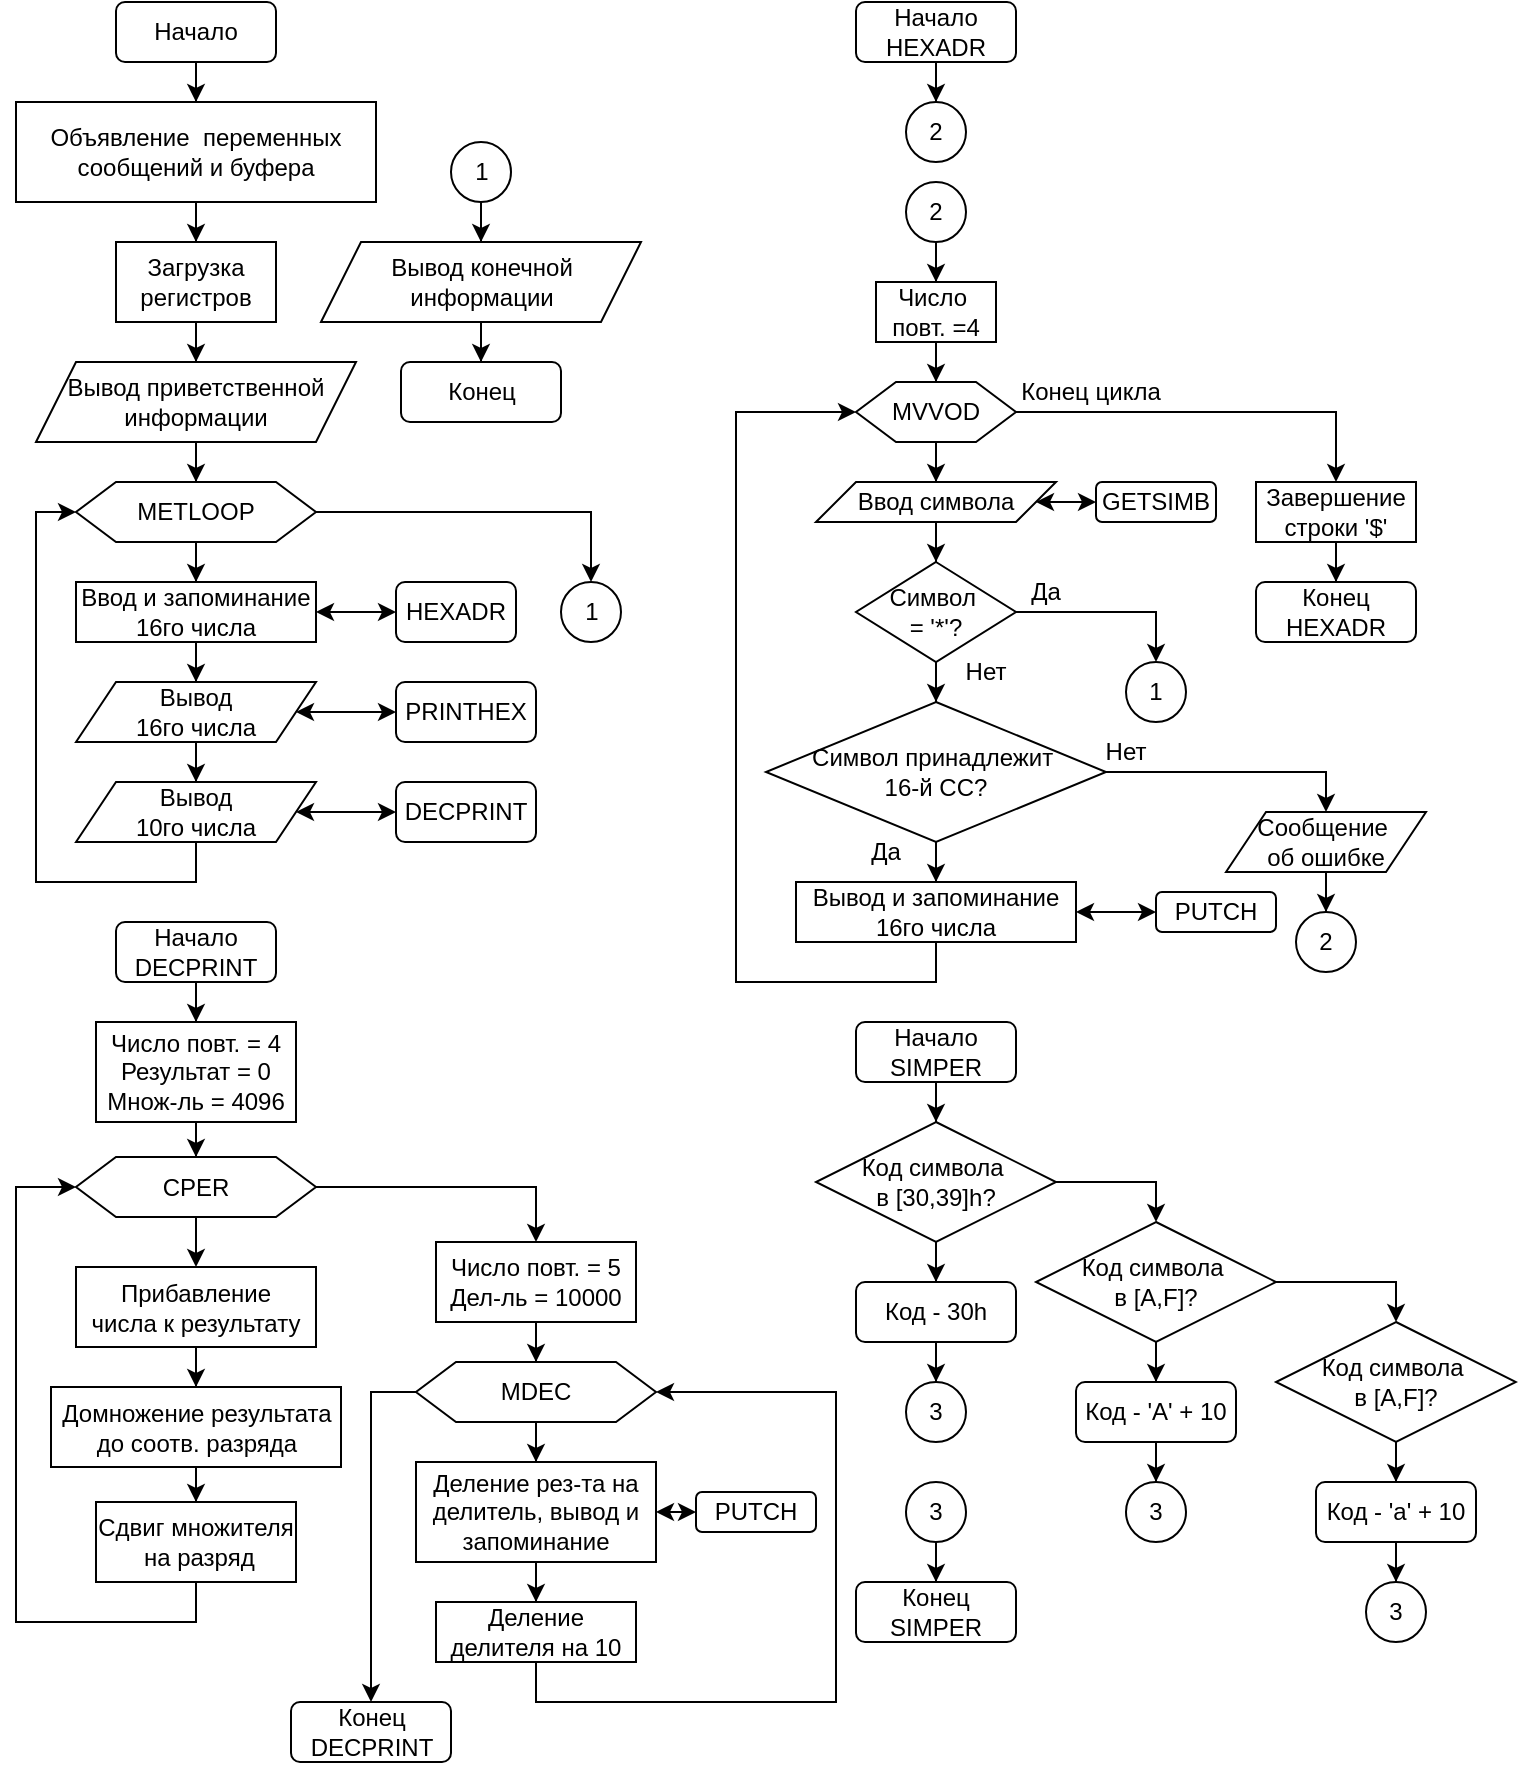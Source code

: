 <mxfile version="24.3.1" type="device">
  <diagram id="C5RBs43oDa-KdzZeNtuy" name="Page-1">
    <mxGraphModel dx="1687" dy="918" grid="1" gridSize="10" guides="1" tooltips="1" connect="1" arrows="1" fold="1" page="1" pageScale="1" pageWidth="827" pageHeight="1169" math="0" shadow="0">
      <root>
        <mxCell id="WIyWlLk6GJQsqaUBKTNV-0" />
        <mxCell id="WIyWlLk6GJQsqaUBKTNV-1" parent="WIyWlLk6GJQsqaUBKTNV-0" />
        <mxCell id="b1ORVTBcM8QreffQEjI8-5" style="edgeStyle=orthogonalEdgeStyle;rounded=0;orthogonalLoop=1;jettySize=auto;html=1;" parent="WIyWlLk6GJQsqaUBKTNV-1" source="WIyWlLk6GJQsqaUBKTNV-3" target="b1ORVTBcM8QreffQEjI8-4" edge="1">
          <mxGeometry relative="1" as="geometry" />
        </mxCell>
        <mxCell id="WIyWlLk6GJQsqaUBKTNV-3" value="Начало" style="rounded=1;whiteSpace=wrap;html=1;fontSize=12;glass=0;strokeWidth=1;shadow=0;" parent="WIyWlLk6GJQsqaUBKTNV-1" vertex="1">
          <mxGeometry x="100" width="80" height="30" as="geometry" />
        </mxCell>
        <mxCell id="b1ORVTBcM8QreffQEjI8-7" style="edgeStyle=orthogonalEdgeStyle;rounded=0;orthogonalLoop=1;jettySize=auto;html=1;" parent="WIyWlLk6GJQsqaUBKTNV-1" source="b1ORVTBcM8QreffQEjI8-4" target="b1ORVTBcM8QreffQEjI8-6" edge="1">
          <mxGeometry relative="1" as="geometry" />
        </mxCell>
        <mxCell id="b1ORVTBcM8QreffQEjI8-4" value="Объявление&amp;nbsp; переменных сообщений и буфера" style="rounded=0;whiteSpace=wrap;html=1;" parent="WIyWlLk6GJQsqaUBKTNV-1" vertex="1">
          <mxGeometry x="50" y="50" width="180" height="50" as="geometry" />
        </mxCell>
        <mxCell id="sDPCMtmViMHlwdPmjDIe-4" style="edgeStyle=orthogonalEdgeStyle;rounded=0;orthogonalLoop=1;jettySize=auto;html=1;" edge="1" parent="WIyWlLk6GJQsqaUBKTNV-1" source="b1ORVTBcM8QreffQEjI8-6" target="sDPCMtmViMHlwdPmjDIe-0">
          <mxGeometry relative="1" as="geometry" />
        </mxCell>
        <mxCell id="b1ORVTBcM8QreffQEjI8-6" value="Загрузка регистров" style="rounded=0;whiteSpace=wrap;html=1;" parent="WIyWlLk6GJQsqaUBKTNV-1" vertex="1">
          <mxGeometry x="100" y="120" width="80" height="40" as="geometry" />
        </mxCell>
        <mxCell id="sDPCMtmViMHlwdPmjDIe-10" style="edgeStyle=orthogonalEdgeStyle;rounded=0;orthogonalLoop=1;jettySize=auto;html=1;" edge="1" parent="WIyWlLk6GJQsqaUBKTNV-1" source="sDPCMtmViMHlwdPmjDIe-0" target="sDPCMtmViMHlwdPmjDIe-9">
          <mxGeometry relative="1" as="geometry" />
        </mxCell>
        <mxCell id="sDPCMtmViMHlwdPmjDIe-0" value="Вывод приветственной информации" style="shape=parallelogram;perimeter=parallelogramPerimeter;whiteSpace=wrap;html=1;fixedSize=1;" vertex="1" parent="WIyWlLk6GJQsqaUBKTNV-1">
          <mxGeometry x="60" y="180" width="160" height="40" as="geometry" />
        </mxCell>
        <mxCell id="sDPCMtmViMHlwdPmjDIe-13" style="edgeStyle=orthogonalEdgeStyle;rounded=0;orthogonalLoop=1;jettySize=auto;html=1;" edge="1" parent="WIyWlLk6GJQsqaUBKTNV-1" source="sDPCMtmViMHlwdPmjDIe-2" target="sDPCMtmViMHlwdPmjDIe-12">
          <mxGeometry relative="1" as="geometry" />
        </mxCell>
        <mxCell id="sDPCMtmViMHlwdPmjDIe-2" value="Ввод и запоминание 16го числа" style="rounded=0;whiteSpace=wrap;html=1;" vertex="1" parent="WIyWlLk6GJQsqaUBKTNV-1">
          <mxGeometry x="80" y="290" width="120" height="30" as="geometry" />
        </mxCell>
        <mxCell id="sDPCMtmViMHlwdPmjDIe-6" value="HEXADR" style="rounded=1;whiteSpace=wrap;html=1;" vertex="1" parent="WIyWlLk6GJQsqaUBKTNV-1">
          <mxGeometry x="240" y="290" width="60" height="30" as="geometry" />
        </mxCell>
        <mxCell id="sDPCMtmViMHlwdPmjDIe-7" value="" style="endArrow=classic;startArrow=classic;html=1;rounded=0;" edge="1" parent="WIyWlLk6GJQsqaUBKTNV-1" source="sDPCMtmViMHlwdPmjDIe-2" target="sDPCMtmViMHlwdPmjDIe-6">
          <mxGeometry width="50" height="50" relative="1" as="geometry">
            <mxPoint x="92.5" y="340" as="sourcePoint" />
            <mxPoint x="142.5" y="290" as="targetPoint" />
          </mxGeometry>
        </mxCell>
        <mxCell id="sDPCMtmViMHlwdPmjDIe-11" style="edgeStyle=orthogonalEdgeStyle;rounded=0;orthogonalLoop=1;jettySize=auto;html=1;" edge="1" parent="WIyWlLk6GJQsqaUBKTNV-1" source="sDPCMtmViMHlwdPmjDIe-9" target="sDPCMtmViMHlwdPmjDIe-2">
          <mxGeometry relative="1" as="geometry" />
        </mxCell>
        <mxCell id="sDPCMtmViMHlwdPmjDIe-24" style="edgeStyle=orthogonalEdgeStyle;rounded=0;orthogonalLoop=1;jettySize=auto;html=1;entryX=0.5;entryY=0;entryDx=0;entryDy=0;" edge="1" parent="WIyWlLk6GJQsqaUBKTNV-1" source="sDPCMtmViMHlwdPmjDIe-9" target="sDPCMtmViMHlwdPmjDIe-23">
          <mxGeometry relative="1" as="geometry" />
        </mxCell>
        <mxCell id="sDPCMtmViMHlwdPmjDIe-9" value="METLOOP" style="shape=hexagon;perimeter=hexagonPerimeter2;whiteSpace=wrap;html=1;fixedSize=1;" vertex="1" parent="WIyWlLk6GJQsqaUBKTNV-1">
          <mxGeometry x="80" y="240" width="120" height="30" as="geometry" />
        </mxCell>
        <mxCell id="sDPCMtmViMHlwdPmjDIe-17" style="edgeStyle=orthogonalEdgeStyle;rounded=0;orthogonalLoop=1;jettySize=auto;html=1;" edge="1" parent="WIyWlLk6GJQsqaUBKTNV-1" source="sDPCMtmViMHlwdPmjDIe-12" target="sDPCMtmViMHlwdPmjDIe-16">
          <mxGeometry relative="1" as="geometry" />
        </mxCell>
        <mxCell id="sDPCMtmViMHlwdPmjDIe-12" value="Вывод&lt;div&gt;16го числа&lt;/div&gt;" style="shape=parallelogram;perimeter=parallelogramPerimeter;whiteSpace=wrap;html=1;fixedSize=1;" vertex="1" parent="WIyWlLk6GJQsqaUBKTNV-1">
          <mxGeometry x="80" y="340" width="120" height="30" as="geometry" />
        </mxCell>
        <mxCell id="sDPCMtmViMHlwdPmjDIe-22" style="edgeStyle=orthogonalEdgeStyle;rounded=0;orthogonalLoop=1;jettySize=auto;html=1;entryX=0;entryY=0.5;entryDx=0;entryDy=0;" edge="1" parent="WIyWlLk6GJQsqaUBKTNV-1" source="sDPCMtmViMHlwdPmjDIe-16" target="sDPCMtmViMHlwdPmjDIe-9">
          <mxGeometry relative="1" as="geometry">
            <Array as="points">
              <mxPoint x="140" y="440" />
              <mxPoint x="60" y="440" />
              <mxPoint x="60" y="255" />
            </Array>
          </mxGeometry>
        </mxCell>
        <mxCell id="sDPCMtmViMHlwdPmjDIe-16" value="Вывод&lt;div&gt;10го числа&lt;/div&gt;" style="shape=parallelogram;perimeter=parallelogramPerimeter;whiteSpace=wrap;html=1;fixedSize=1;" vertex="1" parent="WIyWlLk6GJQsqaUBKTNV-1">
          <mxGeometry x="80" y="390" width="120" height="30" as="geometry" />
        </mxCell>
        <mxCell id="sDPCMtmViMHlwdPmjDIe-18" value="PRINTHEX" style="rounded=1;whiteSpace=wrap;html=1;" vertex="1" parent="WIyWlLk6GJQsqaUBKTNV-1">
          <mxGeometry x="240" y="340" width="70" height="30" as="geometry" />
        </mxCell>
        <mxCell id="sDPCMtmViMHlwdPmjDIe-19" value="DECPRINT" style="rounded=1;whiteSpace=wrap;html=1;" vertex="1" parent="WIyWlLk6GJQsqaUBKTNV-1">
          <mxGeometry x="240" y="390" width="70" height="30" as="geometry" />
        </mxCell>
        <mxCell id="sDPCMtmViMHlwdPmjDIe-20" value="" style="endArrow=classic;startArrow=classic;html=1;rounded=0;" edge="1" parent="WIyWlLk6GJQsqaUBKTNV-1" source="sDPCMtmViMHlwdPmjDIe-12" target="sDPCMtmViMHlwdPmjDIe-18">
          <mxGeometry width="50" height="50" relative="1" as="geometry">
            <mxPoint x="50" y="410" as="sourcePoint" />
            <mxPoint x="100" y="360" as="targetPoint" />
          </mxGeometry>
        </mxCell>
        <mxCell id="sDPCMtmViMHlwdPmjDIe-21" value="" style="endArrow=classic;startArrow=classic;html=1;rounded=0;" edge="1" parent="WIyWlLk6GJQsqaUBKTNV-1" source="sDPCMtmViMHlwdPmjDIe-16" target="sDPCMtmViMHlwdPmjDIe-19">
          <mxGeometry width="50" height="50" relative="1" as="geometry">
            <mxPoint x="50" y="410" as="sourcePoint" />
            <mxPoint x="100" y="360" as="targetPoint" />
          </mxGeometry>
        </mxCell>
        <mxCell id="sDPCMtmViMHlwdPmjDIe-23" value="1" style="ellipse;whiteSpace=wrap;html=1;aspect=fixed;" vertex="1" parent="WIyWlLk6GJQsqaUBKTNV-1">
          <mxGeometry x="322.5" y="290" width="30" height="30" as="geometry" />
        </mxCell>
        <mxCell id="sDPCMtmViMHlwdPmjDIe-29" style="edgeStyle=orthogonalEdgeStyle;rounded=0;orthogonalLoop=1;jettySize=auto;html=1;" edge="1" parent="WIyWlLk6GJQsqaUBKTNV-1" source="sDPCMtmViMHlwdPmjDIe-25" target="sDPCMtmViMHlwdPmjDIe-28">
          <mxGeometry relative="1" as="geometry" />
        </mxCell>
        <mxCell id="sDPCMtmViMHlwdPmjDIe-25" value="1" style="ellipse;whiteSpace=wrap;html=1;aspect=fixed;" vertex="1" parent="WIyWlLk6GJQsqaUBKTNV-1">
          <mxGeometry x="267.5" y="70" width="30" height="30" as="geometry" />
        </mxCell>
        <mxCell id="sDPCMtmViMHlwdPmjDIe-26" value="Конец" style="rounded=1;whiteSpace=wrap;html=1;fontSize=12;glass=0;strokeWidth=1;shadow=0;" vertex="1" parent="WIyWlLk6GJQsqaUBKTNV-1">
          <mxGeometry x="242.5" y="180" width="80" height="30" as="geometry" />
        </mxCell>
        <mxCell id="sDPCMtmViMHlwdPmjDIe-30" style="edgeStyle=orthogonalEdgeStyle;rounded=0;orthogonalLoop=1;jettySize=auto;html=1;" edge="1" parent="WIyWlLk6GJQsqaUBKTNV-1" source="sDPCMtmViMHlwdPmjDIe-28" target="sDPCMtmViMHlwdPmjDIe-26">
          <mxGeometry relative="1" as="geometry" />
        </mxCell>
        <mxCell id="sDPCMtmViMHlwdPmjDIe-28" value="Вывод конечной информации" style="shape=parallelogram;perimeter=parallelogramPerimeter;whiteSpace=wrap;html=1;fixedSize=1;" vertex="1" parent="WIyWlLk6GJQsqaUBKTNV-1">
          <mxGeometry x="202.5" y="120" width="160" height="40" as="geometry" />
        </mxCell>
        <mxCell id="sDPCMtmViMHlwdPmjDIe-50" style="edgeStyle=orthogonalEdgeStyle;rounded=0;orthogonalLoop=1;jettySize=auto;html=1;" edge="1" parent="WIyWlLk6GJQsqaUBKTNV-1" source="sDPCMtmViMHlwdPmjDIe-31" target="sDPCMtmViMHlwdPmjDIe-49">
          <mxGeometry relative="1" as="geometry" />
        </mxCell>
        <mxCell id="sDPCMtmViMHlwdPmjDIe-31" value="Начало&lt;div&gt;HEXADR&lt;/div&gt;" style="rounded=1;whiteSpace=wrap;html=1;fontSize=12;glass=0;strokeWidth=1;shadow=0;" vertex="1" parent="WIyWlLk6GJQsqaUBKTNV-1">
          <mxGeometry x="470" width="80" height="30" as="geometry" />
        </mxCell>
        <mxCell id="sDPCMtmViMHlwdPmjDIe-35" style="edgeStyle=orthogonalEdgeStyle;rounded=0;orthogonalLoop=1;jettySize=auto;html=1;" edge="1" parent="WIyWlLk6GJQsqaUBKTNV-1" source="sDPCMtmViMHlwdPmjDIe-32" target="sDPCMtmViMHlwdPmjDIe-34">
          <mxGeometry relative="1" as="geometry" />
        </mxCell>
        <mxCell id="sDPCMtmViMHlwdPmjDIe-66" style="edgeStyle=orthogonalEdgeStyle;rounded=0;orthogonalLoop=1;jettySize=auto;html=1;entryX=0.5;entryY=0;entryDx=0;entryDy=0;" edge="1" parent="WIyWlLk6GJQsqaUBKTNV-1" source="sDPCMtmViMHlwdPmjDIe-32" target="sDPCMtmViMHlwdPmjDIe-65">
          <mxGeometry relative="1" as="geometry" />
        </mxCell>
        <mxCell id="sDPCMtmViMHlwdPmjDIe-32" value="MVVOD" style="shape=hexagon;perimeter=hexagonPerimeter2;whiteSpace=wrap;html=1;fixedSize=1;" vertex="1" parent="WIyWlLk6GJQsqaUBKTNV-1">
          <mxGeometry x="470" y="190" width="80" height="30" as="geometry" />
        </mxCell>
        <mxCell id="sDPCMtmViMHlwdPmjDIe-39" style="edgeStyle=orthogonalEdgeStyle;rounded=0;orthogonalLoop=1;jettySize=auto;html=1;" edge="1" parent="WIyWlLk6GJQsqaUBKTNV-1" source="sDPCMtmViMHlwdPmjDIe-34" target="sDPCMtmViMHlwdPmjDIe-38">
          <mxGeometry relative="1" as="geometry" />
        </mxCell>
        <mxCell id="sDPCMtmViMHlwdPmjDIe-34" value="Ввод символа" style="shape=parallelogram;perimeter=parallelogramPerimeter;whiteSpace=wrap;html=1;fixedSize=1;" vertex="1" parent="WIyWlLk6GJQsqaUBKTNV-1">
          <mxGeometry x="450" y="240" width="120" height="20" as="geometry" />
        </mxCell>
        <mxCell id="sDPCMtmViMHlwdPmjDIe-36" value="GETSIMB" style="rounded=1;whiteSpace=wrap;html=1;" vertex="1" parent="WIyWlLk6GJQsqaUBKTNV-1">
          <mxGeometry x="590" y="240" width="60" height="20" as="geometry" />
        </mxCell>
        <mxCell id="sDPCMtmViMHlwdPmjDIe-37" value="" style="endArrow=classic;startArrow=classic;html=1;rounded=0;" edge="1" parent="WIyWlLk6GJQsqaUBKTNV-1" source="sDPCMtmViMHlwdPmjDIe-34" target="sDPCMtmViMHlwdPmjDIe-36">
          <mxGeometry width="50" height="50" relative="1" as="geometry">
            <mxPoint x="550" y="200" as="sourcePoint" />
            <mxPoint x="600" y="150" as="targetPoint" />
          </mxGeometry>
        </mxCell>
        <mxCell id="sDPCMtmViMHlwdPmjDIe-41" style="edgeStyle=orthogonalEdgeStyle;rounded=0;orthogonalLoop=1;jettySize=auto;html=1;entryX=0.5;entryY=0;entryDx=0;entryDy=0;" edge="1" parent="WIyWlLk6GJQsqaUBKTNV-1" source="sDPCMtmViMHlwdPmjDIe-38" target="sDPCMtmViMHlwdPmjDIe-40">
          <mxGeometry relative="1" as="geometry" />
        </mxCell>
        <mxCell id="sDPCMtmViMHlwdPmjDIe-45" style="edgeStyle=orthogonalEdgeStyle;rounded=0;orthogonalLoop=1;jettySize=auto;html=1;" edge="1" parent="WIyWlLk6GJQsqaUBKTNV-1" source="sDPCMtmViMHlwdPmjDIe-38" target="sDPCMtmViMHlwdPmjDIe-44">
          <mxGeometry relative="1" as="geometry" />
        </mxCell>
        <mxCell id="sDPCMtmViMHlwdPmjDIe-38" value="Символ&amp;nbsp;&lt;div&gt;= &#39;*&#39;?&lt;/div&gt;" style="rhombus;whiteSpace=wrap;html=1;" vertex="1" parent="WIyWlLk6GJQsqaUBKTNV-1">
          <mxGeometry x="470" y="280" width="80" height="50" as="geometry" />
        </mxCell>
        <mxCell id="sDPCMtmViMHlwdPmjDIe-40" value="1" style="ellipse;whiteSpace=wrap;html=1;aspect=fixed;" vertex="1" parent="WIyWlLk6GJQsqaUBKTNV-1">
          <mxGeometry x="605" y="330" width="30" height="30" as="geometry" />
        </mxCell>
        <mxCell id="sDPCMtmViMHlwdPmjDIe-42" value="Да" style="text;html=1;align=center;verticalAlign=middle;whiteSpace=wrap;rounded=0;" vertex="1" parent="WIyWlLk6GJQsqaUBKTNV-1">
          <mxGeometry x="550" y="290" width="30" height="10" as="geometry" />
        </mxCell>
        <mxCell id="sDPCMtmViMHlwdPmjDIe-43" value="Нет" style="text;html=1;align=center;verticalAlign=middle;whiteSpace=wrap;rounded=0;" vertex="1" parent="WIyWlLk6GJQsqaUBKTNV-1">
          <mxGeometry x="520" y="330" width="30" height="10" as="geometry" />
        </mxCell>
        <mxCell id="sDPCMtmViMHlwdPmjDIe-60" style="edgeStyle=orthogonalEdgeStyle;rounded=0;orthogonalLoop=1;jettySize=auto;html=1;" edge="1" parent="WIyWlLk6GJQsqaUBKTNV-1" source="sDPCMtmViMHlwdPmjDIe-44" target="sDPCMtmViMHlwdPmjDIe-59">
          <mxGeometry relative="1" as="geometry" />
        </mxCell>
        <mxCell id="sDPCMtmViMHlwdPmjDIe-111" style="edgeStyle=orthogonalEdgeStyle;rounded=0;orthogonalLoop=1;jettySize=auto;html=1;entryX=0.5;entryY=0;entryDx=0;entryDy=0;" edge="1" parent="WIyWlLk6GJQsqaUBKTNV-1" source="sDPCMtmViMHlwdPmjDIe-44" target="sDPCMtmViMHlwdPmjDIe-54">
          <mxGeometry relative="1" as="geometry" />
        </mxCell>
        <mxCell id="sDPCMtmViMHlwdPmjDIe-44" value="Символ&amp;nbsp;&lt;span style=&quot;background-color: initial;&quot;&gt;принадлежит&amp;nbsp;&lt;/span&gt;&lt;div&gt;&lt;span style=&quot;background-color: initial;&quot;&gt;16-й СС?&lt;/span&gt;&lt;/div&gt;" style="rhombus;whiteSpace=wrap;html=1;" vertex="1" parent="WIyWlLk6GJQsqaUBKTNV-1">
          <mxGeometry x="425" y="350" width="170" height="70" as="geometry" />
        </mxCell>
        <mxCell id="sDPCMtmViMHlwdPmjDIe-47" value="Нет" style="text;html=1;align=center;verticalAlign=middle;whiteSpace=wrap;rounded=0;" vertex="1" parent="WIyWlLk6GJQsqaUBKTNV-1">
          <mxGeometry x="590" y="370" width="30" height="10" as="geometry" />
        </mxCell>
        <mxCell id="sDPCMtmViMHlwdPmjDIe-48" value="Да" style="text;html=1;align=center;verticalAlign=middle;whiteSpace=wrap;rounded=0;" vertex="1" parent="WIyWlLk6GJQsqaUBKTNV-1">
          <mxGeometry x="470" y="420" width="30" height="10" as="geometry" />
        </mxCell>
        <mxCell id="sDPCMtmViMHlwdPmjDIe-49" value="2" style="ellipse;whiteSpace=wrap;html=1;aspect=fixed;" vertex="1" parent="WIyWlLk6GJQsqaUBKTNV-1">
          <mxGeometry x="495" y="50" width="30" height="30" as="geometry" />
        </mxCell>
        <mxCell id="sDPCMtmViMHlwdPmjDIe-63" style="edgeStyle=orthogonalEdgeStyle;rounded=0;orthogonalLoop=1;jettySize=auto;html=1;" edge="1" parent="WIyWlLk6GJQsqaUBKTNV-1" source="sDPCMtmViMHlwdPmjDIe-51" target="sDPCMtmViMHlwdPmjDIe-62">
          <mxGeometry relative="1" as="geometry" />
        </mxCell>
        <mxCell id="sDPCMtmViMHlwdPmjDIe-51" value="2" style="ellipse;whiteSpace=wrap;html=1;aspect=fixed;" vertex="1" parent="WIyWlLk6GJQsqaUBKTNV-1">
          <mxGeometry x="495" y="90" width="30" height="30" as="geometry" />
        </mxCell>
        <mxCell id="sDPCMtmViMHlwdPmjDIe-57" style="edgeStyle=orthogonalEdgeStyle;rounded=0;orthogonalLoop=1;jettySize=auto;html=1;" edge="1" parent="WIyWlLk6GJQsqaUBKTNV-1" source="sDPCMtmViMHlwdPmjDIe-54" target="sDPCMtmViMHlwdPmjDIe-56">
          <mxGeometry relative="1" as="geometry" />
        </mxCell>
        <mxCell id="sDPCMtmViMHlwdPmjDIe-54" value="Сообщение&amp;nbsp;&lt;div&gt;об ошибке&lt;/div&gt;" style="shape=parallelogram;perimeter=parallelogramPerimeter;whiteSpace=wrap;html=1;fixedSize=1;" vertex="1" parent="WIyWlLk6GJQsqaUBKTNV-1">
          <mxGeometry x="655" y="405" width="100" height="30" as="geometry" />
        </mxCell>
        <mxCell id="sDPCMtmViMHlwdPmjDIe-56" value="2" style="ellipse;whiteSpace=wrap;html=1;aspect=fixed;" vertex="1" parent="WIyWlLk6GJQsqaUBKTNV-1">
          <mxGeometry x="690" y="455" width="30" height="30" as="geometry" />
        </mxCell>
        <mxCell id="sDPCMtmViMHlwdPmjDIe-61" style="edgeStyle=orthogonalEdgeStyle;rounded=0;orthogonalLoop=1;jettySize=auto;html=1;entryX=0;entryY=0.5;entryDx=0;entryDy=0;" edge="1" parent="WIyWlLk6GJQsqaUBKTNV-1" source="sDPCMtmViMHlwdPmjDIe-59" target="sDPCMtmViMHlwdPmjDIe-32">
          <mxGeometry relative="1" as="geometry">
            <Array as="points">
              <mxPoint x="510" y="490" />
              <mxPoint x="410" y="490" />
              <mxPoint x="410" y="205" />
            </Array>
          </mxGeometry>
        </mxCell>
        <mxCell id="sDPCMtmViMHlwdPmjDIe-59" value="Вывод и запоминание 16го числа" style="rounded=0;whiteSpace=wrap;html=1;" vertex="1" parent="WIyWlLk6GJQsqaUBKTNV-1">
          <mxGeometry x="440" y="440" width="140" height="30" as="geometry" />
        </mxCell>
        <mxCell id="sDPCMtmViMHlwdPmjDIe-64" style="edgeStyle=orthogonalEdgeStyle;rounded=0;orthogonalLoop=1;jettySize=auto;html=1;" edge="1" parent="WIyWlLk6GJQsqaUBKTNV-1" source="sDPCMtmViMHlwdPmjDIe-62" target="sDPCMtmViMHlwdPmjDIe-32">
          <mxGeometry relative="1" as="geometry" />
        </mxCell>
        <mxCell id="sDPCMtmViMHlwdPmjDIe-62" value="Число&amp;nbsp;&lt;div&gt;повт.&amp;nbsp;&lt;span style=&quot;background-color: initial;&quot;&gt;=4&lt;/span&gt;&lt;/div&gt;" style="rounded=0;whiteSpace=wrap;html=1;" vertex="1" parent="WIyWlLk6GJQsqaUBKTNV-1">
          <mxGeometry x="480" y="140" width="60" height="30" as="geometry" />
        </mxCell>
        <mxCell id="sDPCMtmViMHlwdPmjDIe-69" style="edgeStyle=orthogonalEdgeStyle;rounded=0;orthogonalLoop=1;jettySize=auto;html=1;" edge="1" parent="WIyWlLk6GJQsqaUBKTNV-1" source="sDPCMtmViMHlwdPmjDIe-65" target="sDPCMtmViMHlwdPmjDIe-68">
          <mxGeometry relative="1" as="geometry" />
        </mxCell>
        <mxCell id="sDPCMtmViMHlwdPmjDIe-65" value="Завершение&lt;div&gt;строки &#39;$&#39;&lt;/div&gt;" style="rounded=0;whiteSpace=wrap;html=1;" vertex="1" parent="WIyWlLk6GJQsqaUBKTNV-1">
          <mxGeometry x="670" y="240" width="80" height="30" as="geometry" />
        </mxCell>
        <mxCell id="sDPCMtmViMHlwdPmjDIe-67" value="Ко&lt;span style=&quot;background-color: initial;&quot;&gt;нец цикла&lt;/span&gt;" style="text;html=1;align=center;verticalAlign=middle;whiteSpace=wrap;rounded=0;" vertex="1" parent="WIyWlLk6GJQsqaUBKTNV-1">
          <mxGeometry x="550" y="190" width="75" height="10" as="geometry" />
        </mxCell>
        <mxCell id="sDPCMtmViMHlwdPmjDIe-68" value="Конец&lt;div&gt;HEXADR&lt;/div&gt;" style="rounded=1;whiteSpace=wrap;html=1;fontSize=12;glass=0;strokeWidth=1;shadow=0;" vertex="1" parent="WIyWlLk6GJQsqaUBKTNV-1">
          <mxGeometry x="670" y="290" width="80" height="30" as="geometry" />
        </mxCell>
        <mxCell id="sDPCMtmViMHlwdPmjDIe-72" style="edgeStyle=orthogonalEdgeStyle;rounded=0;orthogonalLoop=1;jettySize=auto;html=1;" edge="1" parent="WIyWlLk6GJQsqaUBKTNV-1" source="sDPCMtmViMHlwdPmjDIe-70" target="sDPCMtmViMHlwdPmjDIe-71">
          <mxGeometry relative="1" as="geometry" />
        </mxCell>
        <mxCell id="sDPCMtmViMHlwdPmjDIe-70" value="Начало&lt;div&gt;SIMPER&lt;/div&gt;" style="rounded=1;whiteSpace=wrap;html=1;fontSize=12;glass=0;strokeWidth=1;shadow=0;" vertex="1" parent="WIyWlLk6GJQsqaUBKTNV-1">
          <mxGeometry x="470" y="510" width="80" height="30" as="geometry" />
        </mxCell>
        <mxCell id="sDPCMtmViMHlwdPmjDIe-76" style="edgeStyle=orthogonalEdgeStyle;rounded=0;orthogonalLoop=1;jettySize=auto;html=1;" edge="1" parent="WIyWlLk6GJQsqaUBKTNV-1" source="sDPCMtmViMHlwdPmjDIe-71" target="sDPCMtmViMHlwdPmjDIe-75">
          <mxGeometry relative="1" as="geometry" />
        </mxCell>
        <mxCell id="sDPCMtmViMHlwdPmjDIe-79" style="edgeStyle=orthogonalEdgeStyle;rounded=0;orthogonalLoop=1;jettySize=auto;html=1;entryX=0.5;entryY=0;entryDx=0;entryDy=0;exitX=1;exitY=0.5;exitDx=0;exitDy=0;" edge="1" parent="WIyWlLk6GJQsqaUBKTNV-1" source="sDPCMtmViMHlwdPmjDIe-71" target="sDPCMtmViMHlwdPmjDIe-78">
          <mxGeometry relative="1" as="geometry" />
        </mxCell>
        <mxCell id="sDPCMtmViMHlwdPmjDIe-71" value="Код символа&amp;nbsp;&lt;div&gt;в [30,39]h?&lt;/div&gt;" style="rhombus;whiteSpace=wrap;html=1;" vertex="1" parent="WIyWlLk6GJQsqaUBKTNV-1">
          <mxGeometry x="450" y="560" width="120" height="60" as="geometry" />
        </mxCell>
        <mxCell id="sDPCMtmViMHlwdPmjDIe-73" value="3" style="ellipse;whiteSpace=wrap;html=1;aspect=fixed;" vertex="1" parent="WIyWlLk6GJQsqaUBKTNV-1">
          <mxGeometry x="495" y="690" width="30" height="30" as="geometry" />
        </mxCell>
        <mxCell id="sDPCMtmViMHlwdPmjDIe-77" style="edgeStyle=orthogonalEdgeStyle;rounded=0;orthogonalLoop=1;jettySize=auto;html=1;" edge="1" parent="WIyWlLk6GJQsqaUBKTNV-1" source="sDPCMtmViMHlwdPmjDIe-75" target="sDPCMtmViMHlwdPmjDIe-73">
          <mxGeometry relative="1" as="geometry" />
        </mxCell>
        <mxCell id="sDPCMtmViMHlwdPmjDIe-75" value="Код - 30h" style="rounded=1;whiteSpace=wrap;html=1;fontSize=12;glass=0;strokeWidth=1;shadow=0;" vertex="1" parent="WIyWlLk6GJQsqaUBKTNV-1">
          <mxGeometry x="470" y="640" width="80" height="30" as="geometry" />
        </mxCell>
        <mxCell id="sDPCMtmViMHlwdPmjDIe-82" style="edgeStyle=orthogonalEdgeStyle;rounded=0;orthogonalLoop=1;jettySize=auto;html=1;exitX=1;exitY=0.5;exitDx=0;exitDy=0;entryX=0.5;entryY=0;entryDx=0;entryDy=0;" edge="1" parent="WIyWlLk6GJQsqaUBKTNV-1" source="sDPCMtmViMHlwdPmjDIe-78" target="sDPCMtmViMHlwdPmjDIe-81">
          <mxGeometry relative="1" as="geometry" />
        </mxCell>
        <mxCell id="sDPCMtmViMHlwdPmjDIe-84" style="edgeStyle=orthogonalEdgeStyle;rounded=0;orthogonalLoop=1;jettySize=auto;html=1;" edge="1" parent="WIyWlLk6GJQsqaUBKTNV-1" source="sDPCMtmViMHlwdPmjDIe-78" target="sDPCMtmViMHlwdPmjDIe-83">
          <mxGeometry relative="1" as="geometry" />
        </mxCell>
        <mxCell id="sDPCMtmViMHlwdPmjDIe-78" value="Код символа&amp;nbsp;&lt;div&gt;в [A,F]?&lt;/div&gt;" style="rhombus;whiteSpace=wrap;html=1;" vertex="1" parent="WIyWlLk6GJQsqaUBKTNV-1">
          <mxGeometry x="560" y="610" width="120" height="60" as="geometry" />
        </mxCell>
        <mxCell id="sDPCMtmViMHlwdPmjDIe-86" style="edgeStyle=orthogonalEdgeStyle;rounded=0;orthogonalLoop=1;jettySize=auto;html=1;" edge="1" parent="WIyWlLk6GJQsqaUBKTNV-1" source="sDPCMtmViMHlwdPmjDIe-81" target="sDPCMtmViMHlwdPmjDIe-85">
          <mxGeometry relative="1" as="geometry" />
        </mxCell>
        <mxCell id="sDPCMtmViMHlwdPmjDIe-81" value="Код символа&amp;nbsp;&lt;div&gt;в [A,F]?&lt;/div&gt;" style="rhombus;whiteSpace=wrap;html=1;" vertex="1" parent="WIyWlLk6GJQsqaUBKTNV-1">
          <mxGeometry x="680" y="660" width="120" height="60" as="geometry" />
        </mxCell>
        <mxCell id="sDPCMtmViMHlwdPmjDIe-89" style="edgeStyle=orthogonalEdgeStyle;rounded=0;orthogonalLoop=1;jettySize=auto;html=1;" edge="1" parent="WIyWlLk6GJQsqaUBKTNV-1" source="sDPCMtmViMHlwdPmjDIe-83" target="sDPCMtmViMHlwdPmjDIe-87">
          <mxGeometry relative="1" as="geometry" />
        </mxCell>
        <mxCell id="sDPCMtmViMHlwdPmjDIe-83" value="Код - &#39;A&#39; + 10" style="rounded=1;whiteSpace=wrap;html=1;fontSize=12;glass=0;strokeWidth=1;shadow=0;" vertex="1" parent="WIyWlLk6GJQsqaUBKTNV-1">
          <mxGeometry x="580" y="690" width="80" height="30" as="geometry" />
        </mxCell>
        <mxCell id="sDPCMtmViMHlwdPmjDIe-90" style="edgeStyle=orthogonalEdgeStyle;rounded=0;orthogonalLoop=1;jettySize=auto;html=1;" edge="1" parent="WIyWlLk6GJQsqaUBKTNV-1" source="sDPCMtmViMHlwdPmjDIe-85" target="sDPCMtmViMHlwdPmjDIe-88">
          <mxGeometry relative="1" as="geometry" />
        </mxCell>
        <mxCell id="sDPCMtmViMHlwdPmjDIe-85" value="Код - &#39;a&#39; + 10" style="rounded=1;whiteSpace=wrap;html=1;fontSize=12;glass=0;strokeWidth=1;shadow=0;" vertex="1" parent="WIyWlLk6GJQsqaUBKTNV-1">
          <mxGeometry x="700" y="740" width="80" height="30" as="geometry" />
        </mxCell>
        <mxCell id="sDPCMtmViMHlwdPmjDIe-87" value="3" style="ellipse;whiteSpace=wrap;html=1;aspect=fixed;" vertex="1" parent="WIyWlLk6GJQsqaUBKTNV-1">
          <mxGeometry x="605" y="740" width="30" height="30" as="geometry" />
        </mxCell>
        <mxCell id="sDPCMtmViMHlwdPmjDIe-88" value="3" style="ellipse;whiteSpace=wrap;html=1;aspect=fixed;" vertex="1" parent="WIyWlLk6GJQsqaUBKTNV-1">
          <mxGeometry x="725" y="790" width="30" height="30" as="geometry" />
        </mxCell>
        <mxCell id="sDPCMtmViMHlwdPmjDIe-93" style="edgeStyle=orthogonalEdgeStyle;rounded=0;orthogonalLoop=1;jettySize=auto;html=1;" edge="1" parent="WIyWlLk6GJQsqaUBKTNV-1" source="sDPCMtmViMHlwdPmjDIe-91" target="sDPCMtmViMHlwdPmjDIe-92">
          <mxGeometry relative="1" as="geometry" />
        </mxCell>
        <mxCell id="sDPCMtmViMHlwdPmjDIe-91" value="3" style="ellipse;whiteSpace=wrap;html=1;aspect=fixed;" vertex="1" parent="WIyWlLk6GJQsqaUBKTNV-1">
          <mxGeometry x="495" y="740" width="30" height="30" as="geometry" />
        </mxCell>
        <mxCell id="sDPCMtmViMHlwdPmjDIe-92" value="Конец&lt;div&gt;SIMPER&lt;/div&gt;" style="rounded=1;whiteSpace=wrap;html=1;fontSize=12;glass=0;strokeWidth=1;shadow=0;" vertex="1" parent="WIyWlLk6GJQsqaUBKTNV-1">
          <mxGeometry x="470" y="790" width="80" height="30" as="geometry" />
        </mxCell>
        <mxCell id="sDPCMtmViMHlwdPmjDIe-96" style="edgeStyle=orthogonalEdgeStyle;rounded=0;orthogonalLoop=1;jettySize=auto;html=1;" edge="1" parent="WIyWlLk6GJQsqaUBKTNV-1" source="sDPCMtmViMHlwdPmjDIe-94" target="sDPCMtmViMHlwdPmjDIe-95">
          <mxGeometry relative="1" as="geometry" />
        </mxCell>
        <mxCell id="sDPCMtmViMHlwdPmjDIe-94" value="Начало&lt;div&gt;DECPRINT&lt;/div&gt;" style="rounded=1;whiteSpace=wrap;html=1;fontSize=12;glass=0;strokeWidth=1;shadow=0;" vertex="1" parent="WIyWlLk6GJQsqaUBKTNV-1">
          <mxGeometry x="100" y="460" width="80" height="30" as="geometry" />
        </mxCell>
        <mxCell id="sDPCMtmViMHlwdPmjDIe-98" style="edgeStyle=orthogonalEdgeStyle;rounded=0;orthogonalLoop=1;jettySize=auto;html=1;" edge="1" parent="WIyWlLk6GJQsqaUBKTNV-1" source="sDPCMtmViMHlwdPmjDIe-95" target="sDPCMtmViMHlwdPmjDIe-97">
          <mxGeometry relative="1" as="geometry" />
        </mxCell>
        <mxCell id="sDPCMtmViMHlwdPmjDIe-95" value="Число&amp;nbsp;&lt;span style=&quot;background-color: initial;&quot;&gt;повт.&amp;nbsp;&lt;/span&gt;&lt;span style=&quot;background-color: initial;&quot;&gt;= 4&lt;/span&gt;&lt;div&gt;&lt;span style=&quot;background-color: initial;&quot;&gt;Результат = 0&lt;/span&gt;&lt;/div&gt;&lt;div&gt;&lt;span style=&quot;background-color: initial;&quot;&gt;Множ-ль = 4096&lt;/span&gt;&lt;/div&gt;" style="rounded=0;whiteSpace=wrap;html=1;" vertex="1" parent="WIyWlLk6GJQsqaUBKTNV-1">
          <mxGeometry x="90" y="510" width="100" height="50" as="geometry" />
        </mxCell>
        <mxCell id="sDPCMtmViMHlwdPmjDIe-101" style="edgeStyle=orthogonalEdgeStyle;rounded=0;orthogonalLoop=1;jettySize=auto;html=1;" edge="1" parent="WIyWlLk6GJQsqaUBKTNV-1" source="sDPCMtmViMHlwdPmjDIe-97" target="sDPCMtmViMHlwdPmjDIe-100">
          <mxGeometry relative="1" as="geometry" />
        </mxCell>
        <mxCell id="sDPCMtmViMHlwdPmjDIe-108" style="edgeStyle=orthogonalEdgeStyle;rounded=0;orthogonalLoop=1;jettySize=auto;html=1;entryX=0.5;entryY=0;entryDx=0;entryDy=0;" edge="1" parent="WIyWlLk6GJQsqaUBKTNV-1" source="sDPCMtmViMHlwdPmjDIe-97" target="sDPCMtmViMHlwdPmjDIe-107">
          <mxGeometry relative="1" as="geometry" />
        </mxCell>
        <mxCell id="sDPCMtmViMHlwdPmjDIe-97" value="CPER" style="shape=hexagon;perimeter=hexagonPerimeter2;whiteSpace=wrap;html=1;fixedSize=1;" vertex="1" parent="WIyWlLk6GJQsqaUBKTNV-1">
          <mxGeometry x="80" y="577.5" width="120" height="30" as="geometry" />
        </mxCell>
        <mxCell id="sDPCMtmViMHlwdPmjDIe-103" style="edgeStyle=orthogonalEdgeStyle;rounded=0;orthogonalLoop=1;jettySize=auto;html=1;" edge="1" parent="WIyWlLk6GJQsqaUBKTNV-1" source="sDPCMtmViMHlwdPmjDIe-100" target="sDPCMtmViMHlwdPmjDIe-102">
          <mxGeometry relative="1" as="geometry" />
        </mxCell>
        <mxCell id="sDPCMtmViMHlwdPmjDIe-100" value="Прибавление&lt;div&gt;числа к результату&lt;/div&gt;" style="rounded=0;whiteSpace=wrap;html=1;" vertex="1" parent="WIyWlLk6GJQsqaUBKTNV-1">
          <mxGeometry x="80" y="632.5" width="120" height="40" as="geometry" />
        </mxCell>
        <mxCell id="sDPCMtmViMHlwdPmjDIe-105" style="edgeStyle=orthogonalEdgeStyle;rounded=0;orthogonalLoop=1;jettySize=auto;html=1;" edge="1" parent="WIyWlLk6GJQsqaUBKTNV-1" source="sDPCMtmViMHlwdPmjDIe-102" target="sDPCMtmViMHlwdPmjDIe-104">
          <mxGeometry relative="1" as="geometry" />
        </mxCell>
        <mxCell id="sDPCMtmViMHlwdPmjDIe-102" value="Домножение результата до соотв. разряда" style="rounded=0;whiteSpace=wrap;html=1;" vertex="1" parent="WIyWlLk6GJQsqaUBKTNV-1">
          <mxGeometry x="67.5" y="692.5" width="145" height="40" as="geometry" />
        </mxCell>
        <mxCell id="sDPCMtmViMHlwdPmjDIe-106" style="edgeStyle=orthogonalEdgeStyle;rounded=0;orthogonalLoop=1;jettySize=auto;html=1;entryX=0;entryY=0.5;entryDx=0;entryDy=0;" edge="1" parent="WIyWlLk6GJQsqaUBKTNV-1" source="sDPCMtmViMHlwdPmjDIe-104" target="sDPCMtmViMHlwdPmjDIe-97">
          <mxGeometry relative="1" as="geometry">
            <Array as="points">
              <mxPoint x="140" y="810" />
              <mxPoint x="50" y="810" />
              <mxPoint x="50" y="592" />
            </Array>
          </mxGeometry>
        </mxCell>
        <mxCell id="sDPCMtmViMHlwdPmjDIe-104" value="Сдвиг множителя&lt;div&gt;&amp;nbsp;на разряд&lt;/div&gt;" style="rounded=0;whiteSpace=wrap;html=1;" vertex="1" parent="WIyWlLk6GJQsqaUBKTNV-1">
          <mxGeometry x="90" y="750" width="100" height="40" as="geometry" />
        </mxCell>
        <mxCell id="sDPCMtmViMHlwdPmjDIe-110" style="edgeStyle=orthogonalEdgeStyle;rounded=0;orthogonalLoop=1;jettySize=auto;html=1;" edge="1" parent="WIyWlLk6GJQsqaUBKTNV-1" source="sDPCMtmViMHlwdPmjDIe-107" target="sDPCMtmViMHlwdPmjDIe-109">
          <mxGeometry relative="1" as="geometry" />
        </mxCell>
        <mxCell id="sDPCMtmViMHlwdPmjDIe-107" value="Число&amp;nbsp;&lt;span style=&quot;background-color: initial;&quot;&gt;повт.&amp;nbsp;&lt;/span&gt;&lt;span style=&quot;background-color: initial;&quot;&gt;= 5&lt;/span&gt;&lt;div&gt;&lt;span style=&quot;background-color: initial;&quot;&gt;Дел-ль = 10000&lt;/span&gt;&lt;/div&gt;" style="rounded=0;whiteSpace=wrap;html=1;" vertex="1" parent="WIyWlLk6GJQsqaUBKTNV-1">
          <mxGeometry x="260" y="620" width="100" height="40" as="geometry" />
        </mxCell>
        <mxCell id="sDPCMtmViMHlwdPmjDIe-115" style="edgeStyle=orthogonalEdgeStyle;rounded=0;orthogonalLoop=1;jettySize=auto;html=1;" edge="1" parent="WIyWlLk6GJQsqaUBKTNV-1" source="sDPCMtmViMHlwdPmjDIe-109" target="sDPCMtmViMHlwdPmjDIe-114">
          <mxGeometry relative="1" as="geometry" />
        </mxCell>
        <mxCell id="sDPCMtmViMHlwdPmjDIe-124" style="edgeStyle=orthogonalEdgeStyle;rounded=0;orthogonalLoop=1;jettySize=auto;html=1;exitX=0;exitY=0.5;exitDx=0;exitDy=0;" edge="1" parent="WIyWlLk6GJQsqaUBKTNV-1" source="sDPCMtmViMHlwdPmjDIe-109" target="sDPCMtmViMHlwdPmjDIe-123">
          <mxGeometry relative="1" as="geometry" />
        </mxCell>
        <mxCell id="sDPCMtmViMHlwdPmjDIe-109" value="MDEC" style="shape=hexagon;perimeter=hexagonPerimeter2;whiteSpace=wrap;html=1;fixedSize=1;" vertex="1" parent="WIyWlLk6GJQsqaUBKTNV-1">
          <mxGeometry x="250" y="680" width="120" height="30" as="geometry" />
        </mxCell>
        <mxCell id="sDPCMtmViMHlwdPmjDIe-112" value="PUTCH" style="rounded=1;whiteSpace=wrap;html=1;" vertex="1" parent="WIyWlLk6GJQsqaUBKTNV-1">
          <mxGeometry x="620" y="445" width="60" height="20" as="geometry" />
        </mxCell>
        <mxCell id="sDPCMtmViMHlwdPmjDIe-113" value="" style="endArrow=classic;startArrow=classic;html=1;rounded=0;" edge="1" parent="WIyWlLk6GJQsqaUBKTNV-1" source="sDPCMtmViMHlwdPmjDIe-59" target="sDPCMtmViMHlwdPmjDIe-112">
          <mxGeometry width="50" height="50" relative="1" as="geometry">
            <mxPoint x="570" y="480" as="sourcePoint" />
            <mxPoint x="620" y="430" as="targetPoint" />
          </mxGeometry>
        </mxCell>
        <mxCell id="sDPCMtmViMHlwdPmjDIe-120" style="edgeStyle=orthogonalEdgeStyle;rounded=0;orthogonalLoop=1;jettySize=auto;html=1;" edge="1" parent="WIyWlLk6GJQsqaUBKTNV-1" source="sDPCMtmViMHlwdPmjDIe-114" target="sDPCMtmViMHlwdPmjDIe-119">
          <mxGeometry relative="1" as="geometry" />
        </mxCell>
        <mxCell id="sDPCMtmViMHlwdPmjDIe-114" value="Деление рез-та на&lt;div&gt;делитель, вывод и запоминание&lt;/div&gt;" style="rounded=0;whiteSpace=wrap;html=1;" vertex="1" parent="WIyWlLk6GJQsqaUBKTNV-1">
          <mxGeometry x="250" y="730" width="120" height="50" as="geometry" />
        </mxCell>
        <mxCell id="sDPCMtmViMHlwdPmjDIe-117" value="PUTCH" style="rounded=1;whiteSpace=wrap;html=1;" vertex="1" parent="WIyWlLk6GJQsqaUBKTNV-1">
          <mxGeometry x="390" y="745" width="60" height="20" as="geometry" />
        </mxCell>
        <mxCell id="sDPCMtmViMHlwdPmjDIe-118" value="" style="endArrow=classic;startArrow=classic;html=1;rounded=0;" edge="1" parent="WIyWlLk6GJQsqaUBKTNV-1" target="sDPCMtmViMHlwdPmjDIe-117">
          <mxGeometry width="50" height="50" relative="1" as="geometry">
            <mxPoint x="370" y="755" as="sourcePoint" />
            <mxPoint x="410" y="730" as="targetPoint" />
          </mxGeometry>
        </mxCell>
        <mxCell id="sDPCMtmViMHlwdPmjDIe-122" style="edgeStyle=orthogonalEdgeStyle;rounded=0;orthogonalLoop=1;jettySize=auto;html=1;entryX=1;entryY=0.5;entryDx=0;entryDy=0;" edge="1" parent="WIyWlLk6GJQsqaUBKTNV-1" source="sDPCMtmViMHlwdPmjDIe-119" target="sDPCMtmViMHlwdPmjDIe-109">
          <mxGeometry relative="1" as="geometry">
            <Array as="points">
              <mxPoint x="310" y="850" />
              <mxPoint x="460" y="850" />
              <mxPoint x="460" y="695" />
            </Array>
          </mxGeometry>
        </mxCell>
        <mxCell id="sDPCMtmViMHlwdPmjDIe-119" value="Деление делителя на 10" style="rounded=0;whiteSpace=wrap;html=1;" vertex="1" parent="WIyWlLk6GJQsqaUBKTNV-1">
          <mxGeometry x="260" y="800" width="100" height="30" as="geometry" />
        </mxCell>
        <mxCell id="sDPCMtmViMHlwdPmjDIe-123" value="Конец&lt;div&gt;DECPRINT&lt;/div&gt;" style="rounded=1;whiteSpace=wrap;html=1;fontSize=12;glass=0;strokeWidth=1;shadow=0;" vertex="1" parent="WIyWlLk6GJQsqaUBKTNV-1">
          <mxGeometry x="187.5" y="850" width="80" height="30" as="geometry" />
        </mxCell>
      </root>
    </mxGraphModel>
  </diagram>
</mxfile>
